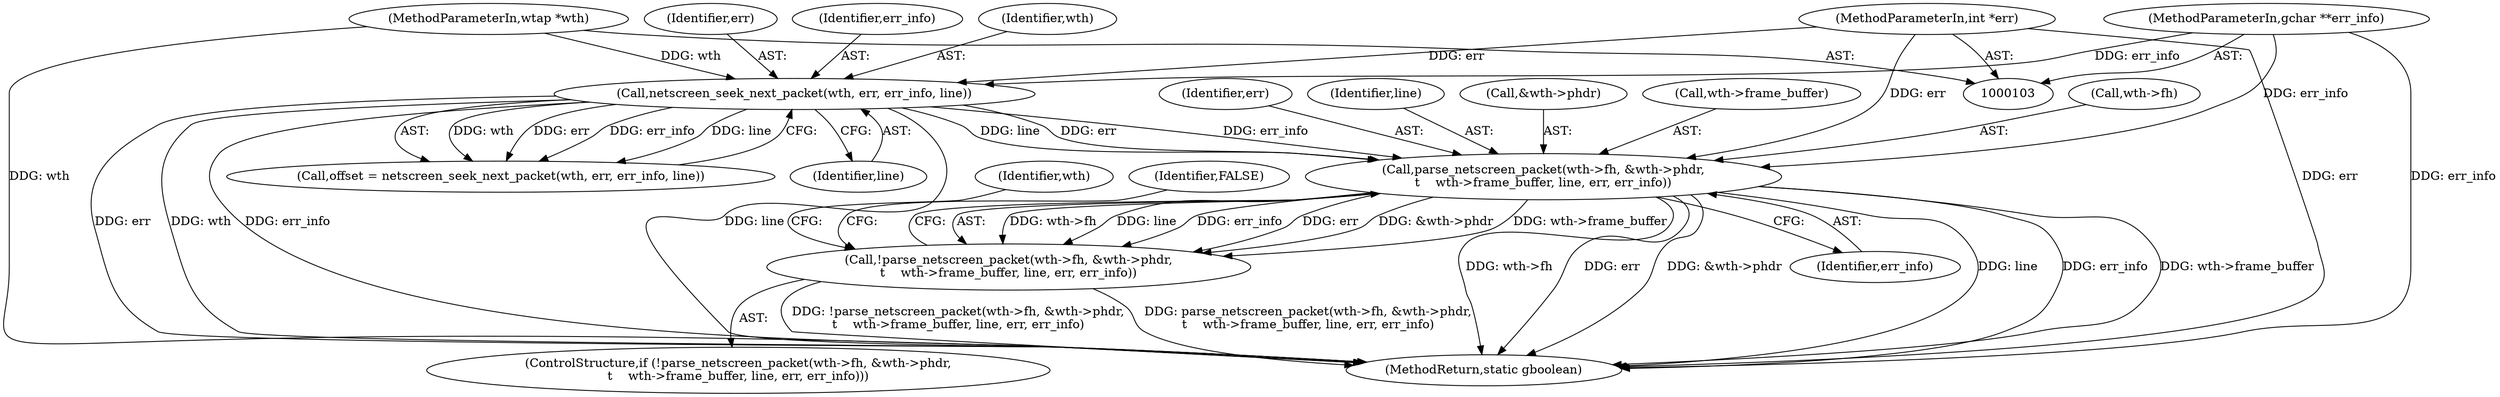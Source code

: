digraph "0_wireshark_6a140eca7b78b230f1f90a739a32257476513c78@pointer" {
"1000126" [label="(Call,parse_netscreen_packet(wth->fh, &wth->phdr,\n\t    wth->frame_buffer, line, err, err_info))"];
"1000113" [label="(Call,netscreen_seek_next_packet(wth, err, err_info, line))"];
"1000104" [label="(MethodParameterIn,wtap *wth)"];
"1000105" [label="(MethodParameterIn,int *err)"];
"1000106" [label="(MethodParameterIn,gchar **err_info)"];
"1000125" [label="(Call,!parse_netscreen_packet(wth->fh, &wth->phdr,\n\t    wth->frame_buffer, line, err, err_info))"];
"1000139" [label="(Identifier,err_info)"];
"1000126" [label="(Call,parse_netscreen_packet(wth->fh, &wth->phdr,\n\t    wth->frame_buffer, line, err, err_info))"];
"1000115" [label="(Identifier,err)"];
"1000127" [label="(Call,wth->fh)"];
"1000116" [label="(Identifier,err_info)"];
"1000138" [label="(Identifier,err)"];
"1000114" [label="(Identifier,wth)"];
"1000113" [label="(Call,netscreen_seek_next_packet(wth, err, err_info, line))"];
"1000104" [label="(MethodParameterIn,wtap *wth)"];
"1000111" [label="(Call,offset = netscreen_seek_next_packet(wth, err, err_info, line))"];
"1000145" [label="(Identifier,wth)"];
"1000137" [label="(Identifier,line)"];
"1000141" [label="(Identifier,FALSE)"];
"1000117" [label="(Identifier,line)"];
"1000130" [label="(Call,&wth->phdr)"];
"1000105" [label="(MethodParameterIn,int *err)"];
"1000180" [label="(MethodReturn,static gboolean)"];
"1000106" [label="(MethodParameterIn,gchar **err_info)"];
"1000125" [label="(Call,!parse_netscreen_packet(wth->fh, &wth->phdr,\n\t    wth->frame_buffer, line, err, err_info))"];
"1000124" [label="(ControlStructure,if (!parse_netscreen_packet(wth->fh, &wth->phdr,\n\t    wth->frame_buffer, line, err, err_info)))"];
"1000134" [label="(Call,wth->frame_buffer)"];
"1000126" -> "1000125"  [label="AST: "];
"1000126" -> "1000139"  [label="CFG: "];
"1000127" -> "1000126"  [label="AST: "];
"1000130" -> "1000126"  [label="AST: "];
"1000134" -> "1000126"  [label="AST: "];
"1000137" -> "1000126"  [label="AST: "];
"1000138" -> "1000126"  [label="AST: "];
"1000139" -> "1000126"  [label="AST: "];
"1000125" -> "1000126"  [label="CFG: "];
"1000126" -> "1000180"  [label="DDG: err_info"];
"1000126" -> "1000180"  [label="DDG: wth->frame_buffer"];
"1000126" -> "1000180"  [label="DDG: wth->fh"];
"1000126" -> "1000180"  [label="DDG: err"];
"1000126" -> "1000180"  [label="DDG: &wth->phdr"];
"1000126" -> "1000180"  [label="DDG: line"];
"1000126" -> "1000125"  [label="DDG: wth->fh"];
"1000126" -> "1000125"  [label="DDG: line"];
"1000126" -> "1000125"  [label="DDG: err_info"];
"1000126" -> "1000125"  [label="DDG: err"];
"1000126" -> "1000125"  [label="DDG: &wth->phdr"];
"1000126" -> "1000125"  [label="DDG: wth->frame_buffer"];
"1000113" -> "1000126"  [label="DDG: line"];
"1000113" -> "1000126"  [label="DDG: err"];
"1000113" -> "1000126"  [label="DDG: err_info"];
"1000105" -> "1000126"  [label="DDG: err"];
"1000106" -> "1000126"  [label="DDG: err_info"];
"1000113" -> "1000111"  [label="AST: "];
"1000113" -> "1000117"  [label="CFG: "];
"1000114" -> "1000113"  [label="AST: "];
"1000115" -> "1000113"  [label="AST: "];
"1000116" -> "1000113"  [label="AST: "];
"1000117" -> "1000113"  [label="AST: "];
"1000111" -> "1000113"  [label="CFG: "];
"1000113" -> "1000180"  [label="DDG: line"];
"1000113" -> "1000180"  [label="DDG: err"];
"1000113" -> "1000180"  [label="DDG: wth"];
"1000113" -> "1000180"  [label="DDG: err_info"];
"1000113" -> "1000111"  [label="DDG: wth"];
"1000113" -> "1000111"  [label="DDG: err"];
"1000113" -> "1000111"  [label="DDG: err_info"];
"1000113" -> "1000111"  [label="DDG: line"];
"1000104" -> "1000113"  [label="DDG: wth"];
"1000105" -> "1000113"  [label="DDG: err"];
"1000106" -> "1000113"  [label="DDG: err_info"];
"1000104" -> "1000103"  [label="AST: "];
"1000104" -> "1000180"  [label="DDG: wth"];
"1000105" -> "1000103"  [label="AST: "];
"1000105" -> "1000180"  [label="DDG: err"];
"1000106" -> "1000103"  [label="AST: "];
"1000106" -> "1000180"  [label="DDG: err_info"];
"1000125" -> "1000124"  [label="AST: "];
"1000141" -> "1000125"  [label="CFG: "];
"1000145" -> "1000125"  [label="CFG: "];
"1000125" -> "1000180"  [label="DDG: !parse_netscreen_packet(wth->fh, &wth->phdr,\n\t    wth->frame_buffer, line, err, err_info)"];
"1000125" -> "1000180"  [label="DDG: parse_netscreen_packet(wth->fh, &wth->phdr,\n\t    wth->frame_buffer, line, err, err_info)"];
}
